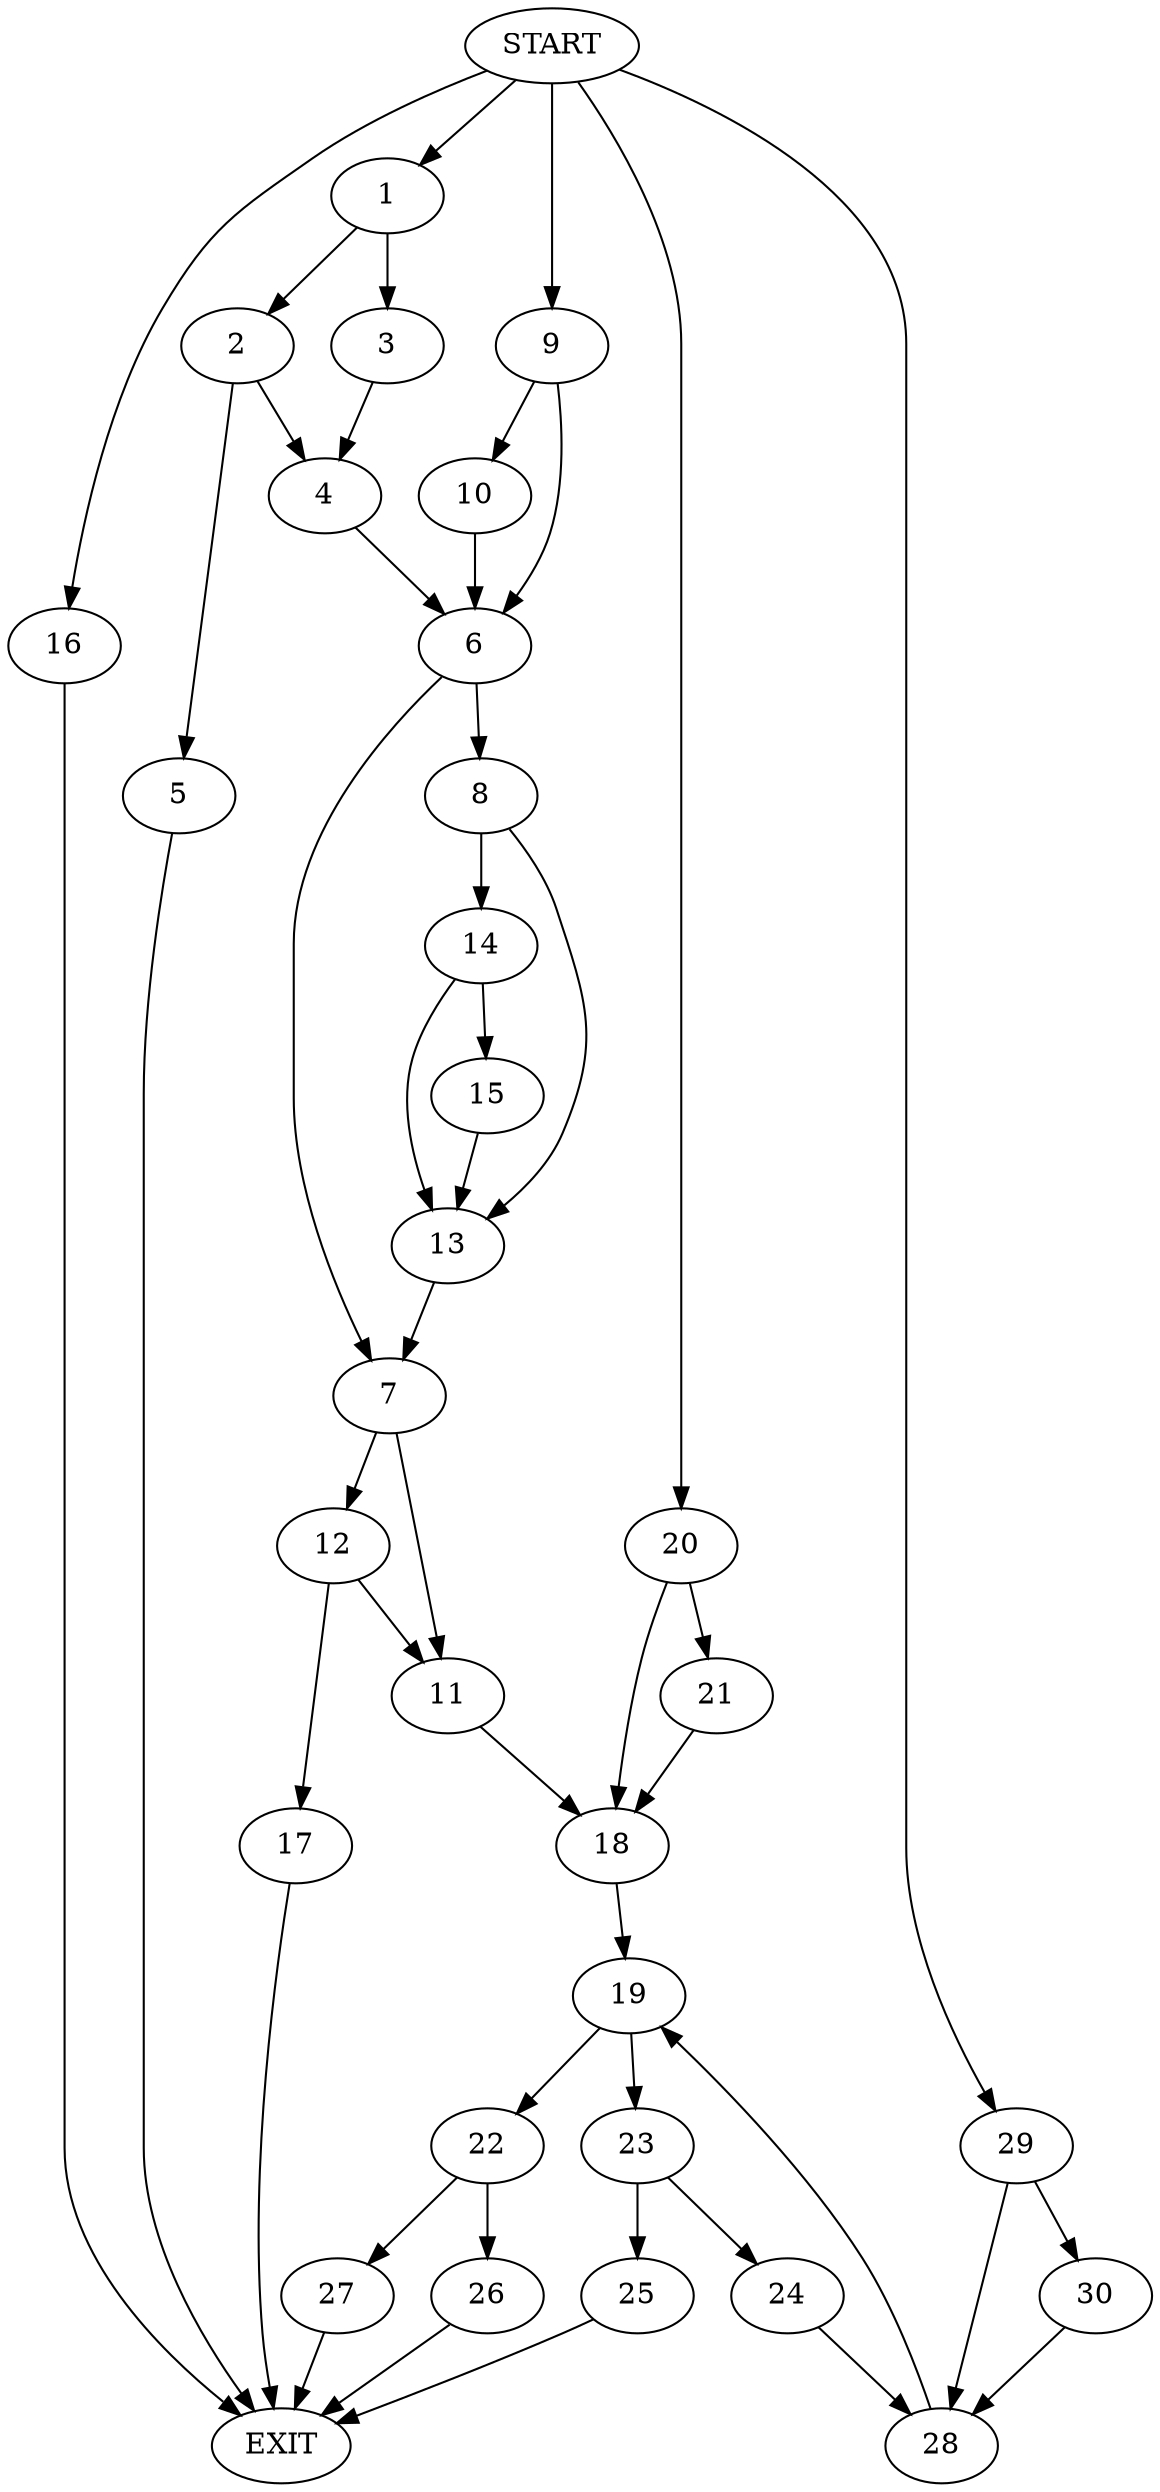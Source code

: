 digraph {
0 [label="START"]
31 [label="EXIT"]
0 -> 1
1 -> 2
1 -> 3
3 -> 4
2 -> 4
2 -> 5
5 -> 31
4 -> 6
6 -> 7
6 -> 8
0 -> 9
9 -> 10
9 -> 6
10 -> 6
7 -> 11
7 -> 12
8 -> 13
8 -> 14
14 -> 13
14 -> 15
13 -> 7
15 -> 13
0 -> 16
16 -> 31
12 -> 11
12 -> 17
11 -> 18
17 -> 31
18 -> 19
0 -> 20
20 -> 21
20 -> 18
21 -> 18
19 -> 22
19 -> 23
23 -> 24
23 -> 25
22 -> 26
22 -> 27
25 -> 31
24 -> 28
28 -> 19
0 -> 29
29 -> 30
29 -> 28
30 -> 28
27 -> 31
26 -> 31
}
